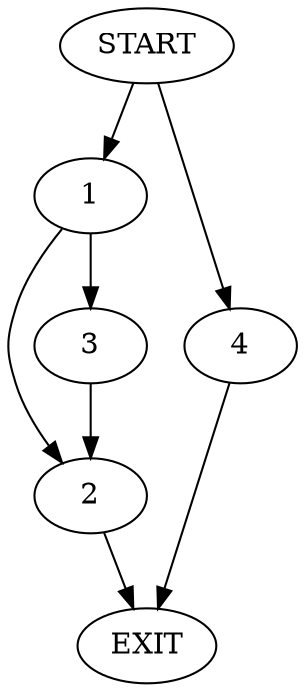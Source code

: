 digraph {
0 [label="START"];
1;
2;
3;
4;
5 [label="EXIT"];
0 -> 1;
1 -> 2;
1 -> 3;
3 -> 2;
2 -> 5;
0 -> 4;
4 -> 5;
}
